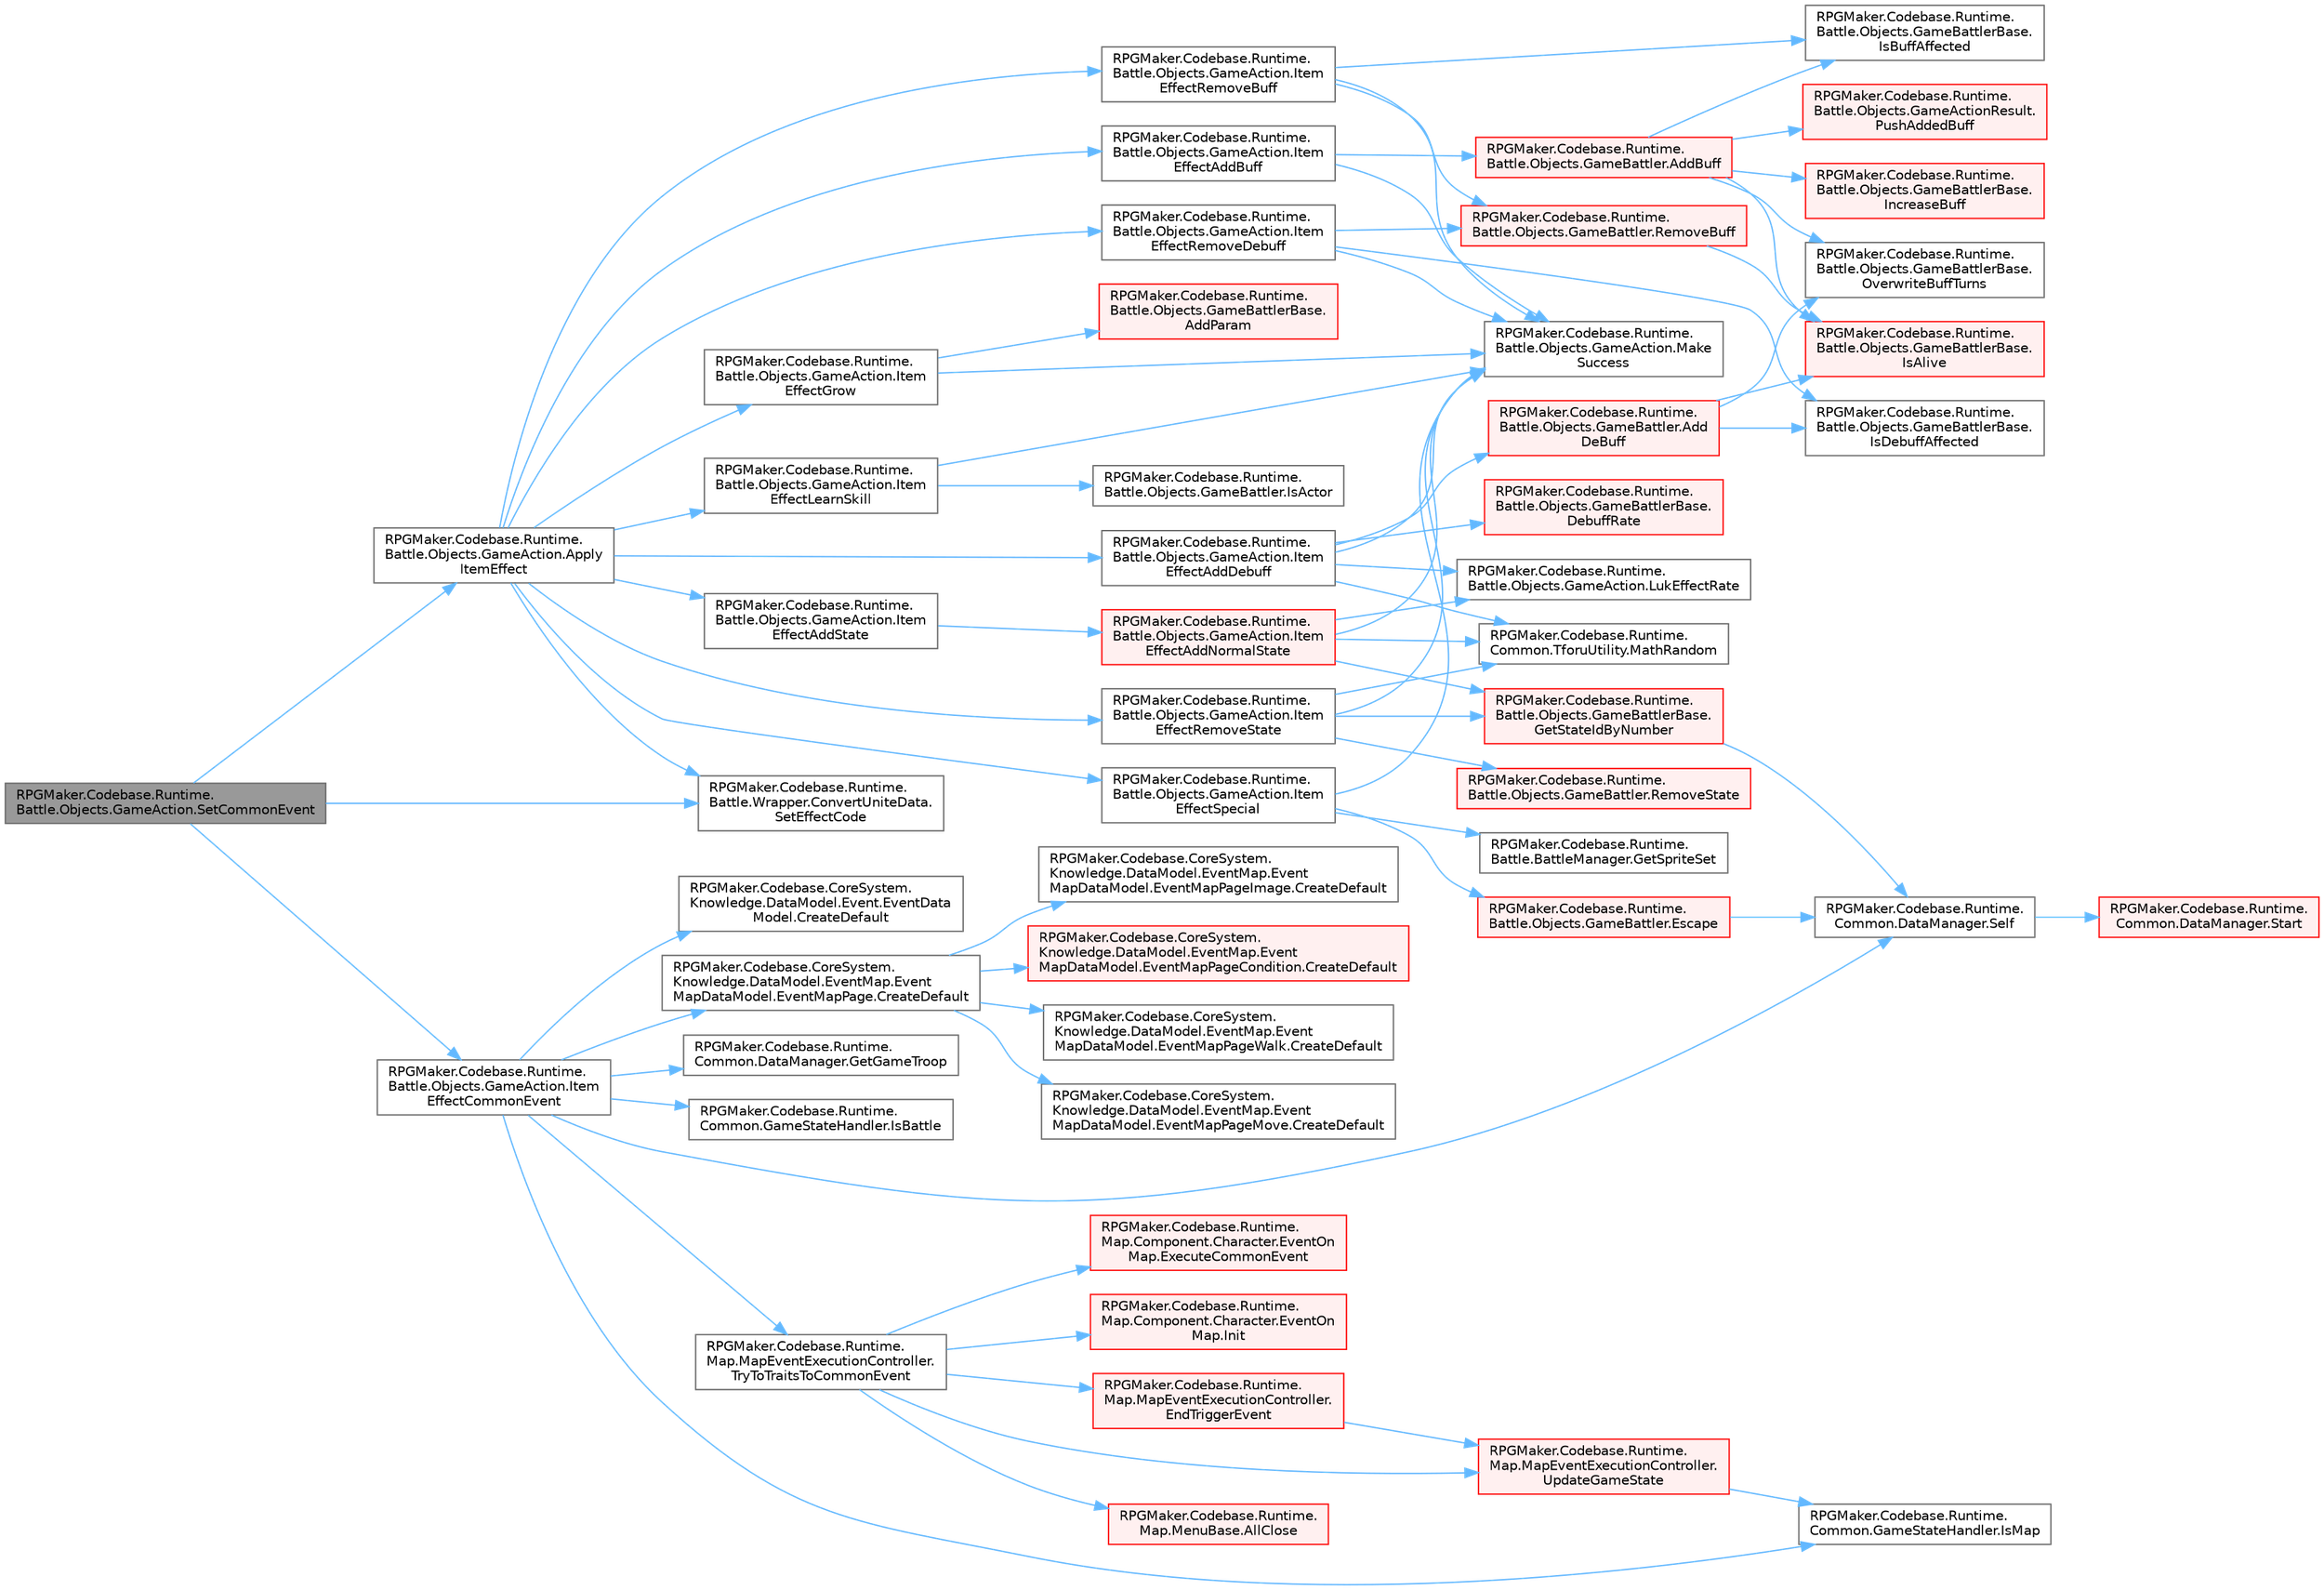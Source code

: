 digraph "RPGMaker.Codebase.Runtime.Battle.Objects.GameAction.SetCommonEvent"
{
 // LATEX_PDF_SIZE
  bgcolor="transparent";
  edge [fontname=Helvetica,fontsize=10,labelfontname=Helvetica,labelfontsize=10];
  node [fontname=Helvetica,fontsize=10,shape=box,height=0.2,width=0.4];
  rankdir="LR";
  Node1 [id="Node000001",label="RPGMaker.Codebase.Runtime.\lBattle.Objects.GameAction.SetCommonEvent",height=0.2,width=0.4,color="gray40", fillcolor="grey60", style="filled", fontcolor="black",tooltip="😁 コモンイベントが設定されている場合に、コモンイベントをキューに溜める"];
  Node1 -> Node2 [id="edge1_Node000001_Node000002",color="steelblue1",style="solid",tooltip=" "];
  Node2 [id="Node000002",label="RPGMaker.Codebase.Runtime.\lBattle.Objects.GameAction.Apply\lItemEffect",height=0.2,width=0.4,color="grey40", fillcolor="white", style="filled",URL="$db/d00/class_r_p_g_maker_1_1_codebase_1_1_runtime_1_1_battle_1_1_objects_1_1_game_action.html#a0e31f70949304a3bf1175ac19a030616",tooltip="😁 指定対象にエフェクトを適用"];
  Node2 -> Node3 [id="edge2_Node000002_Node000003",color="steelblue1",style="solid",tooltip=" "];
  Node3 [id="Node000003",label="RPGMaker.Codebase.Runtime.\lBattle.Objects.GameAction.Item\lEffectAddBuff",height=0.2,width=0.4,color="grey40", fillcolor="white", style="filled",URL="$db/d00/class_r_p_g_maker_1_1_codebase_1_1_runtime_1_1_battle_1_1_objects_1_1_game_action.html#a4df77b613c49006d914da5573ee7f4d5",tooltip="😁 指定対象に[強化]の[使用効果]を加える"];
  Node3 -> Node4 [id="edge3_Node000003_Node000004",color="steelblue1",style="solid",tooltip=" "];
  Node4 [id="Node000004",label="RPGMaker.Codebase.Runtime.\lBattle.Objects.GameBattler.AddBuff",height=0.2,width=0.4,color="red", fillcolor="#FFF0F0", style="filled",URL="$d6/de6/class_r_p_g_maker_1_1_codebase_1_1_runtime_1_1_battle_1_1_objects_1_1_game_battler.html#a46a4f6f463182320acb0e3741286fbfb",tooltip="😁 指定通常能力に指定ターン数の[強化]を追加"];
  Node4 -> Node5 [id="edge4_Node000004_Node000005",color="steelblue1",style="solid",tooltip=" "];
  Node5 [id="Node000005",label="RPGMaker.Codebase.Runtime.\lBattle.Objects.GameBattlerBase.\lIncreaseBuff",height=0.2,width=0.4,color="red", fillcolor="#FFF0F0", style="filled",URL="$d2/d70/class_r_p_g_maker_1_1_codebase_1_1_runtime_1_1_battle_1_1_objects_1_1_game_battler_base.html#af58ac88bfe58d0aa49c8d445ca11e846",tooltip="😁 指定通常能力を[強化]"];
  Node4 -> Node7 [id="edge5_Node000004_Node000007",color="steelblue1",style="solid",tooltip=" "];
  Node7 [id="Node000007",label="RPGMaker.Codebase.Runtime.\lBattle.Objects.GameBattlerBase.\lIsAlive",height=0.2,width=0.4,color="red", fillcolor="#FFF0F0", style="filled",URL="$d2/d70/class_r_p_g_maker_1_1_codebase_1_1_runtime_1_1_battle_1_1_objects_1_1_game_battler_base.html#ab0cfe0154c253bf8dbdd917e1b83ecea",tooltip="😁 生きているか"];
  Node4 -> Node12 [id="edge6_Node000004_Node000012",color="steelblue1",style="solid",tooltip=" "];
  Node12 [id="Node000012",label="RPGMaker.Codebase.Runtime.\lBattle.Objects.GameBattlerBase.\lIsBuffAffected",height=0.2,width=0.4,color="grey40", fillcolor="white", style="filled",URL="$d2/d70/class_r_p_g_maker_1_1_codebase_1_1_runtime_1_1_battle_1_1_objects_1_1_game_battler_base.html#a787e6a948b49221a760fe510816641f1",tooltip="😁 指定通常能力値に[強化]がかかっているか"];
  Node4 -> Node13 [id="edge7_Node000004_Node000013",color="steelblue1",style="solid",tooltip=" "];
  Node13 [id="Node000013",label="RPGMaker.Codebase.Runtime.\lBattle.Objects.GameBattlerBase.\lOverwriteBuffTurns",height=0.2,width=0.4,color="grey40", fillcolor="white", style="filled",URL="$d2/d70/class_r_p_g_maker_1_1_codebase_1_1_runtime_1_1_battle_1_1_objects_1_1_game_battler_base.html#a8148b8031e01caf3834077e86e61eb54",tooltip="😁 通常能力[強化]の有効ターンを追加"];
  Node4 -> Node14 [id="edge8_Node000004_Node000014",color="steelblue1",style="solid",tooltip=" "];
  Node14 [id="Node000014",label="RPGMaker.Codebase.Runtime.\lBattle.Objects.GameActionResult.\lPushAddedBuff",height=0.2,width=0.4,color="red", fillcolor="#FFF0F0", style="filled",URL="$db/d27/class_r_p_g_maker_1_1_codebase_1_1_runtime_1_1_battle_1_1_objects_1_1_game_action_result.html#ab2a13d485b6b014c5d25d46650dec853",tooltip="😁 指定された能力値の[強化]の付加を追加"];
  Node3 -> Node89 [id="edge9_Node000003_Node000089",color="steelblue1",style="solid",tooltip=" "];
  Node89 [id="Node000089",label="RPGMaker.Codebase.Runtime.\lBattle.Objects.GameAction.Make\lSuccess",height=0.2,width=0.4,color="grey40", fillcolor="white", style="filled",URL="$db/d00/class_r_p_g_maker_1_1_codebase_1_1_runtime_1_1_battle_1_1_objects_1_1_game_action.html#a0a00fa2532c3bf2b96b2ee096bb93507",tooltip="😁 行動結果用に指定対象の行動に成功したフラグを立てる"];
  Node2 -> Node90 [id="edge10_Node000002_Node000090",color="steelblue1",style="solid",tooltip=" "];
  Node90 [id="Node000090",label="RPGMaker.Codebase.Runtime.\lBattle.Objects.GameAction.Item\lEffectAddDebuff",height=0.2,width=0.4,color="grey40", fillcolor="white", style="filled",URL="$db/d00/class_r_p_g_maker_1_1_codebase_1_1_runtime_1_1_battle_1_1_objects_1_1_game_action.html#ae8c5a6cf681facd1b1bf2018e4d5f570",tooltip="😁 指定対象に[弱体]の[使用効果]を加える"];
  Node90 -> Node91 [id="edge11_Node000090_Node000091",color="steelblue1",style="solid",tooltip=" "];
  Node91 [id="Node000091",label="RPGMaker.Codebase.Runtime.\lBattle.Objects.GameBattler.Add\lDeBuff",height=0.2,width=0.4,color="red", fillcolor="#FFF0F0", style="filled",URL="$d6/de6/class_r_p_g_maker_1_1_codebase_1_1_runtime_1_1_battle_1_1_objects_1_1_game_battler.html#a4bf2426bec4fa47d818471e0b214f39b",tooltip="😁 指定通常能力に指定ターン数の[弱体]を追加"];
  Node91 -> Node7 [id="edge12_Node000091_Node000007",color="steelblue1",style="solid",tooltip=" "];
  Node91 -> Node94 [id="edge13_Node000091_Node000094",color="steelblue1",style="solid",tooltip=" "];
  Node94 [id="Node000094",label="RPGMaker.Codebase.Runtime.\lBattle.Objects.GameBattlerBase.\lIsDebuffAffected",height=0.2,width=0.4,color="grey40", fillcolor="white", style="filled",URL="$d2/d70/class_r_p_g_maker_1_1_codebase_1_1_runtime_1_1_battle_1_1_objects_1_1_game_battler_base.html#a67a20d6a3eba32a6dc696f00ec32cfb0",tooltip="😁 指定通常能力値が[弱体]されているか"];
  Node91 -> Node13 [id="edge14_Node000091_Node000013",color="steelblue1",style="solid",tooltip=" "];
  Node90 -> Node97 [id="edge15_Node000090_Node000097",color="steelblue1",style="solid",tooltip=" "];
  Node97 [id="Node000097",label="RPGMaker.Codebase.Runtime.\lBattle.Objects.GameBattlerBase.\lDebuffRate",height=0.2,width=0.4,color="red", fillcolor="#FFF0F0", style="filled",URL="$d2/d70/class_r_p_g_maker_1_1_codebase_1_1_runtime_1_1_battle_1_1_objects_1_1_game_battler_base.html#a3ca3d818787dd90b0100a6539fcc4362",tooltip="😁 指定した能力値に対する[耐性 - 弱体有効度] を返す"];
  Node90 -> Node100 [id="edge16_Node000090_Node000100",color="steelblue1",style="solid",tooltip=" "];
  Node100 [id="Node000100",label="RPGMaker.Codebase.Runtime.\lBattle.Objects.GameAction.LukEffectRate",height=0.2,width=0.4,color="grey40", fillcolor="white", style="filled",URL="$db/d00/class_r_p_g_maker_1_1_codebase_1_1_runtime_1_1_battle_1_1_objects_1_1_game_action.html#aa65d95c8be14809de625feb40f151666",tooltip="😁 指定対象の[幸運]の適用率を返す"];
  Node90 -> Node89 [id="edge17_Node000090_Node000089",color="steelblue1",style="solid",tooltip=" "];
  Node90 -> Node101 [id="edge18_Node000090_Node000101",color="steelblue1",style="solid",tooltip=" "];
  Node101 [id="Node000101",label="RPGMaker.Codebase.Runtime.\lCommon.TforuUtility.MathRandom",height=0.2,width=0.4,color="grey40", fillcolor="white", style="filled",URL="$df/d46/class_r_p_g_maker_1_1_codebase_1_1_runtime_1_1_common_1_1_tforu_utility.html#aebb86c7c9ea503cc6f682adcbc08fd24",tooltip="😁 数学乱数"];
  Node2 -> Node102 [id="edge19_Node000002_Node000102",color="steelblue1",style="solid",tooltip=" "];
  Node102 [id="Node000102",label="RPGMaker.Codebase.Runtime.\lBattle.Objects.GameAction.Item\lEffectAddState",height=0.2,width=0.4,color="grey40", fillcolor="white", style="filled",URL="$db/d00/class_r_p_g_maker_1_1_codebase_1_1_runtime_1_1_battle_1_1_objects_1_1_game_action.html#a30937435994c2aeb8de46e354b51d782",tooltip="😁 指定対象に[使用効果]を加える"];
  Node102 -> Node103 [id="edge20_Node000102_Node000103",color="steelblue1",style="solid",tooltip=" "];
  Node103 [id="Node000103",label="RPGMaker.Codebase.Runtime.\lBattle.Objects.GameAction.Item\lEffectAddNormalState",height=0.2,width=0.4,color="red", fillcolor="#FFF0F0", style="filled",URL="$db/d00/class_r_p_g_maker_1_1_codebase_1_1_runtime_1_1_battle_1_1_objects_1_1_game_action.html#ad361cd52daaea9b629f16db972b52a84",tooltip="😁 指定対象に通常の[使用効果]を加える"];
  Node103 -> Node104 [id="edge21_Node000103_Node000104",color="steelblue1",style="solid",tooltip=" "];
  Node104 [id="Node000104",label="RPGMaker.Codebase.Runtime.\lBattle.Objects.GameBattlerBase.\lGetStateIdByNumber",height=0.2,width=0.4,color="red", fillcolor="#FFF0F0", style="filled",URL="$d2/d70/class_r_p_g_maker_1_1_codebase_1_1_runtime_1_1_battle_1_1_objects_1_1_game_battler_base.html#a138ff285e4e6262e8c80f3714af17714",tooltip="😁 [Uniteで追加されたメソッド]"];
  Node104 -> Node34 [id="edge22_Node000104_Node000034",color="steelblue1",style="solid",tooltip=" "];
  Node34 [id="Node000034",label="RPGMaker.Codebase.Runtime.\lCommon.DataManager.Self",height=0.2,width=0.4,color="grey40", fillcolor="white", style="filled",URL="$d5/d08/class_r_p_g_maker_1_1_codebase_1_1_runtime_1_1_common_1_1_data_manager.html#a8f0a40fd71fe0a873d1905e106299934",tooltip="😁 自身"];
  Node34 -> Node35 [id="edge23_Node000034_Node000035",color="steelblue1",style="solid",tooltip=" "];
  Node35 [id="Node000035",label="RPGMaker.Codebase.Runtime.\lCommon.DataManager.Start",height=0.2,width=0.4,color="red", fillcolor="#FFF0F0", style="filled",URL="$d5/d08/class_r_p_g_maker_1_1_codebase_1_1_runtime_1_1_common_1_1_data_manager.html#ace8f5b29b336a071e6383ecdbe0f85c5",tooltip="😁 開始"];
  Node103 -> Node100 [id="edge24_Node000103_Node000100",color="steelblue1",style="solid",tooltip=" "];
  Node103 -> Node89 [id="edge25_Node000103_Node000089",color="steelblue1",style="solid",tooltip=" "];
  Node103 -> Node101 [id="edge26_Node000103_Node000101",color="steelblue1",style="solid",tooltip=" "];
  Node2 -> Node107 [id="edge27_Node000002_Node000107",color="steelblue1",style="solid",tooltip=" "];
  Node107 [id="Node000107",label="RPGMaker.Codebase.Runtime.\lBattle.Objects.GameAction.Item\lEffectGrow",height=0.2,width=0.4,color="grey40", fillcolor="white", style="filled",URL="$db/d00/class_r_p_g_maker_1_1_codebase_1_1_runtime_1_1_battle_1_1_objects_1_1_game_action.html#a254e2a43093f28080603e46ed8d2994c",tooltip="😁 指定対象に[成長]の[使用効果]を加える"];
  Node107 -> Node108 [id="edge28_Node000107_Node000108",color="steelblue1",style="solid",tooltip=" "];
  Node108 [id="Node000108",label="RPGMaker.Codebase.Runtime.\lBattle.Objects.GameBattlerBase.\lAddParam",height=0.2,width=0.4,color="red", fillcolor="#FFF0F0", style="filled",URL="$d2/d70/class_r_p_g_maker_1_1_codebase_1_1_runtime_1_1_battle_1_1_objects_1_1_game_battler_base.html#abdb8eb4639f616b3cc0bff26d2417021",tooltip="😁 指定能力に指定した値を追加"];
  Node107 -> Node89 [id="edge29_Node000107_Node000089",color="steelblue1",style="solid",tooltip=" "];
  Node2 -> Node109 [id="edge30_Node000002_Node000109",color="steelblue1",style="solid",tooltip=" "];
  Node109 [id="Node000109",label="RPGMaker.Codebase.Runtime.\lBattle.Objects.GameAction.Item\lEffectLearnSkill",height=0.2,width=0.4,color="grey40", fillcolor="white", style="filled",URL="$db/d00/class_r_p_g_maker_1_1_codebase_1_1_runtime_1_1_battle_1_1_objects_1_1_game_action.html#a37ddee0cd1790867fa362be62b3c13b5",tooltip="😁 指定対象に[スキル習得]の[使用効果]を加える"];
  Node109 -> Node110 [id="edge31_Node000109_Node000110",color="steelblue1",style="solid",tooltip=" "];
  Node110 [id="Node000110",label="RPGMaker.Codebase.Runtime.\lBattle.Objects.GameBattler.IsActor",height=0.2,width=0.4,color="grey40", fillcolor="white", style="filled",URL="$d6/de6/class_r_p_g_maker_1_1_codebase_1_1_runtime_1_1_battle_1_1_objects_1_1_game_battler.html#a17282726291bbdce1c500a051a53b0a3",tooltip="😁 [ＲＭユナイトで追加されたメソッド]"];
  Node109 -> Node89 [id="edge32_Node000109_Node000089",color="steelblue1",style="solid",tooltip=" "];
  Node2 -> Node111 [id="edge33_Node000002_Node000111",color="steelblue1",style="solid",tooltip=" "];
  Node111 [id="Node000111",label="RPGMaker.Codebase.Runtime.\lBattle.Objects.GameAction.Item\lEffectRemoveBuff",height=0.2,width=0.4,color="grey40", fillcolor="white", style="filled",URL="$db/d00/class_r_p_g_maker_1_1_codebase_1_1_runtime_1_1_battle_1_1_objects_1_1_game_action.html#a2cdbdac9b9aeb26cd865e38f6d4c6efa",tooltip="😁 指定対象に[強化の解除]の[使用効果]を加える"];
  Node111 -> Node12 [id="edge34_Node000111_Node000012",color="steelblue1",style="solid",tooltip=" "];
  Node111 -> Node89 [id="edge35_Node000111_Node000089",color="steelblue1",style="solid",tooltip=" "];
  Node111 -> Node112 [id="edge36_Node000111_Node000112",color="steelblue1",style="solid",tooltip=" "];
  Node112 [id="Node000112",label="RPGMaker.Codebase.Runtime.\lBattle.Objects.GameBattler.RemoveBuff",height=0.2,width=0.4,color="red", fillcolor="#FFF0F0", style="filled",URL="$d6/de6/class_r_p_g_maker_1_1_codebase_1_1_runtime_1_1_battle_1_1_objects_1_1_game_battler.html#a1a3260593962f41e2d76f900a5c7e02f",tooltip="😁 指定通常能力の[強化]を解除"];
  Node112 -> Node7 [id="edge37_Node000112_Node000007",color="steelblue1",style="solid",tooltip=" "];
  Node2 -> Node117 [id="edge38_Node000002_Node000117",color="steelblue1",style="solid",tooltip=" "];
  Node117 [id="Node000117",label="RPGMaker.Codebase.Runtime.\lBattle.Objects.GameAction.Item\lEffectRemoveDebuff",height=0.2,width=0.4,color="grey40", fillcolor="white", style="filled",URL="$db/d00/class_r_p_g_maker_1_1_codebase_1_1_runtime_1_1_battle_1_1_objects_1_1_game_action.html#a220d8eedc2bdfcf45fafb5a29377ab6b",tooltip="😁 指定対象に[弱体の解除]の[使用効果]を加える"];
  Node117 -> Node94 [id="edge39_Node000117_Node000094",color="steelblue1",style="solid",tooltip=" "];
  Node117 -> Node89 [id="edge40_Node000117_Node000089",color="steelblue1",style="solid",tooltip=" "];
  Node117 -> Node112 [id="edge41_Node000117_Node000112",color="steelblue1",style="solid",tooltip=" "];
  Node2 -> Node118 [id="edge42_Node000002_Node000118",color="steelblue1",style="solid",tooltip=" "];
  Node118 [id="Node000118",label="RPGMaker.Codebase.Runtime.\lBattle.Objects.GameAction.Item\lEffectRemoveState",height=0.2,width=0.4,color="grey40", fillcolor="white", style="filled",URL="$db/d00/class_r_p_g_maker_1_1_codebase_1_1_runtime_1_1_battle_1_1_objects_1_1_game_action.html#ad5da923e99b8879ecd4b18acd7625764",tooltip="😁 指定対象に[ステート解除]の[使用効果]を加える"];
  Node118 -> Node104 [id="edge43_Node000118_Node000104",color="steelblue1",style="solid",tooltip=" "];
  Node118 -> Node89 [id="edge44_Node000118_Node000089",color="steelblue1",style="solid",tooltip=" "];
  Node118 -> Node101 [id="edge45_Node000118_Node000101",color="steelblue1",style="solid",tooltip=" "];
  Node118 -> Node86 [id="edge46_Node000118_Node000086",color="steelblue1",style="solid",tooltip=" "];
  Node86 [id="Node000086",label="RPGMaker.Codebase.Runtime.\lBattle.Objects.GameBattler.RemoveState",height=0.2,width=0.4,color="red", fillcolor="#FFF0F0", style="filled",URL="$d6/de6/class_r_p_g_maker_1_1_codebase_1_1_runtime_1_1_battle_1_1_objects_1_1_game_battler.html#a3d73aefe7c91fabe827a27d354ff8b4b",tooltip="😁 指定ステートを解除"];
  Node2 -> Node119 [id="edge47_Node000002_Node000119",color="steelblue1",style="solid",tooltip=" "];
  Node119 [id="Node000119",label="RPGMaker.Codebase.Runtime.\lBattle.Objects.GameAction.Item\lEffectSpecial",height=0.2,width=0.4,color="grey40", fillcolor="white", style="filled",URL="$db/d00/class_r_p_g_maker_1_1_codebase_1_1_runtime_1_1_battle_1_1_objects_1_1_game_action.html#a1abf8d93aa3dce8219d1c1ab0c6f747c",tooltip="😁 指定対象に[特殊効果]の[使用効果]を加える"];
  Node119 -> Node120 [id="edge48_Node000119_Node000120",color="steelblue1",style="solid",tooltip=" "];
  Node120 [id="Node000120",label="RPGMaker.Codebase.Runtime.\lBattle.Objects.GameBattler.Escape",height=0.2,width=0.4,color="red", fillcolor="#FFF0F0", style="filled",URL="$d6/de6/class_r_p_g_maker_1_1_codebase_1_1_runtime_1_1_battle_1_1_objects_1_1_game_battler.html#a39c0f0b868040a5174f43d9749ad7124",tooltip="😁 戦闘から逃げる"];
  Node120 -> Node34 [id="edge49_Node000120_Node000034",color="steelblue1",style="solid",tooltip=" "];
  Node119 -> Node135 [id="edge50_Node000119_Node000135",color="steelblue1",style="solid",tooltip=" "];
  Node135 [id="Node000135",label="RPGMaker.Codebase.Runtime.\lBattle.BattleManager.GetSpriteSet",height=0.2,width=0.4,color="grey40", fillcolor="white", style="filled",URL="$d3/d0c/class_r_p_g_maker_1_1_codebase_1_1_runtime_1_1_battle_1_1_battle_manager.html#a5a0a0a616f2c38b99ec070404c099740",tooltip="😁 スプライトセットを取得"];
  Node119 -> Node89 [id="edge51_Node000119_Node000089",color="steelblue1",style="solid",tooltip=" "];
  Node2 -> Node136 [id="edge52_Node000002_Node000136",color="steelblue1",style="solid",tooltip=" "];
  Node136 [id="Node000136",label="RPGMaker.Codebase.Runtime.\lBattle.Wrapper.ConvertUniteData.\lSetEffectCode",height=0.2,width=0.4,color="grey40", fillcolor="white", style="filled",URL="$d9/d1f/class_r_p_g_maker_1_1_codebase_1_1_runtime_1_1_battle_1_1_wrapper_1_1_convert_unite_data.html#a0c00965085a307ec0f257abdc981163d",tooltip="😁 使用効果のコードを、UniteからMVに変換する"];
  Node1 -> Node137 [id="edge53_Node000001_Node000137",color="steelblue1",style="solid",tooltip=" "];
  Node137 [id="Node000137",label="RPGMaker.Codebase.Runtime.\lBattle.Objects.GameAction.Item\lEffectCommonEvent",height=0.2,width=0.4,color="grey40", fillcolor="white", style="filled",URL="$db/d00/class_r_p_g_maker_1_1_codebase_1_1_runtime_1_1_battle_1_1_objects_1_1_game_action.html#afd5fe4791ecb39ce9ba7a9829d2e89f1",tooltip="😁 指定対象に[コモンイベント]の[使用効果]を加える"];
  Node137 -> Node138 [id="edge54_Node000137_Node000138",color="steelblue1",style="solid",tooltip=" "];
  Node138 [id="Node000138",label="RPGMaker.Codebase.CoreSystem.\lKnowledge.DataModel.Event.EventData\lModel.CreateDefault",height=0.2,width=0.4,color="grey40", fillcolor="white", style="filled",URL="$d3/d9a/class_r_p_g_maker_1_1_codebase_1_1_core_system_1_1_knowledge_1_1_data_model_1_1_event_1_1_event_data_model.html#a00bce1f98201b79b9508549deba263b0",tooltip="😁 既定値作成"];
  Node137 -> Node139 [id="edge55_Node000137_Node000139",color="steelblue1",style="solid",tooltip=" "];
  Node139 [id="Node000139",label="RPGMaker.Codebase.CoreSystem.\lKnowledge.DataModel.EventMap.Event\lMapDataModel.EventMapPage.CreateDefault",height=0.2,width=0.4,color="grey40", fillcolor="white", style="filled",URL="$d0/dc9/class_r_p_g_maker_1_1_codebase_1_1_core_system_1_1_knowledge_1_1_data_model_1_1_event_map_1_1_ev4074a2826fab1f697690092b26346aba.html#a1e47a1e22117099f01eef42f6a85ee86",tooltip="😁 既定値作成"];
  Node139 -> Node140 [id="edge56_Node000139_Node000140",color="steelblue1",style="solid",tooltip=" "];
  Node140 [id="Node000140",label="RPGMaker.Codebase.CoreSystem.\lKnowledge.DataModel.EventMap.Event\lMapDataModel.EventMapPageImage.CreateDefault",height=0.2,width=0.4,color="grey40", fillcolor="white", style="filled",URL="$d9/d05/class_r_p_g_maker_1_1_codebase_1_1_core_system_1_1_knowledge_1_1_data_model_1_1_event_map_1_1_ev7db12359960cdaf68561f8b103ad5f07.html#a4cc21bb7f4e2a0652e5a56093aa8828d",tooltip="😁 既定値作成"];
  Node139 -> Node141 [id="edge57_Node000139_Node000141",color="steelblue1",style="solid",tooltip=" "];
  Node141 [id="Node000141",label="RPGMaker.Codebase.CoreSystem.\lKnowledge.DataModel.EventMap.Event\lMapDataModel.EventMapPageCondition.CreateDefault",height=0.2,width=0.4,color="red", fillcolor="#FFF0F0", style="filled",URL="$de/d40/class_r_p_g_maker_1_1_codebase_1_1_core_system_1_1_knowledge_1_1_data_model_1_1_event_map_1_1_evd7b50224391e8d20e08a425fb01e0fa4.html#ae52fbb35118baf07cdcaf3333bb34722",tooltip="😁 既定値作成"];
  Node139 -> Node149 [id="edge58_Node000139_Node000149",color="steelblue1",style="solid",tooltip=" "];
  Node149 [id="Node000149",label="RPGMaker.Codebase.CoreSystem.\lKnowledge.DataModel.EventMap.Event\lMapDataModel.EventMapPageWalk.CreateDefault",height=0.2,width=0.4,color="grey40", fillcolor="white", style="filled",URL="$dc/ddd/class_r_p_g_maker_1_1_codebase_1_1_core_system_1_1_knowledge_1_1_data_model_1_1_event_map_1_1_evb217cd0a31caa3e2bbfb2b611706cae8.html#a1c805724052e0a626251fe4785bf9770",tooltip="😁 既定値作成"];
  Node139 -> Node150 [id="edge59_Node000139_Node000150",color="steelblue1",style="solid",tooltip=" "];
  Node150 [id="Node000150",label="RPGMaker.Codebase.CoreSystem.\lKnowledge.DataModel.EventMap.Event\lMapDataModel.EventMapPageMove.CreateDefault",height=0.2,width=0.4,color="grey40", fillcolor="white", style="filled",URL="$d9/d39/class_r_p_g_maker_1_1_codebase_1_1_core_system_1_1_knowledge_1_1_data_model_1_1_event_map_1_1_ev174d6bf36c381dbac903390d7d5ea735.html#aa7c339f80cec1b5312e2e7f502ddc764",tooltip="😁 既定値作成"];
  Node137 -> Node151 [id="edge60_Node000137_Node000151",color="steelblue1",style="solid",tooltip=" "];
  Node151 [id="Node000151",label="RPGMaker.Codebase.Runtime.\lCommon.DataManager.GetGameTroop",height=0.2,width=0.4,color="grey40", fillcolor="white", style="filled",URL="$d5/d08/class_r_p_g_maker_1_1_codebase_1_1_runtime_1_1_common_1_1_data_manager.html#a56d452c7dcdd02511b8999a3cdde268a",tooltip="😁 部隊取得"];
  Node137 -> Node78 [id="edge61_Node000137_Node000078",color="steelblue1",style="solid",tooltip=" "];
  Node78 [id="Node000078",label="RPGMaker.Codebase.Runtime.\lCommon.GameStateHandler.IsBattle",height=0.2,width=0.4,color="grey40", fillcolor="white", style="filled",URL="$de/d2c/class_r_p_g_maker_1_1_codebase_1_1_runtime_1_1_common_1_1_game_state_handler.html#ad21ee0055358ca67238c33be028d2d7b",tooltip="😁 現在の状態がBATTLEまたは、BATTLE_EVENTかどうかを返却する"];
  Node137 -> Node79 [id="edge62_Node000137_Node000079",color="steelblue1",style="solid",tooltip=" "];
  Node79 [id="Node000079",label="RPGMaker.Codebase.Runtime.\lCommon.GameStateHandler.IsMap",height=0.2,width=0.4,color="grey40", fillcolor="white", style="filled",URL="$de/d2c/class_r_p_g_maker_1_1_codebase_1_1_runtime_1_1_common_1_1_game_state_handler.html#a7c991ccb2c203b5ffc816c6c82f8768d",tooltip="😁 現在の状態がMAP、MENU、EVENTかどうかを返却する"];
  Node137 -> Node34 [id="edge63_Node000137_Node000034",color="steelblue1",style="solid",tooltip=" "];
  Node137 -> Node152 [id="edge64_Node000137_Node000152",color="steelblue1",style="solid",tooltip=" "];
  Node152 [id="Node000152",label="RPGMaker.Codebase.Runtime.\lMap.MapEventExecutionController.\lTryToTraitsToCommonEvent",height=0.2,width=0.4,color="grey40", fillcolor="white", style="filled",URL="$db/d6c/class_r_p_g_maker_1_1_codebase_1_1_runtime_1_1_map_1_1_map_event_execution_controller.html#a2d3d5a99334df4144df89340990fd7d8",tooltip="スキルやアイテムに使用効果でコモンイベントが付与された場合に実行する"];
  Node152 -> Node153 [id="edge65_Node000152_Node000153",color="steelblue1",style="solid",tooltip=" "];
  Node153 [id="Node000153",label="RPGMaker.Codebase.Runtime.\lMap.MenuBase.AllClose",height=0.2,width=0.4,color="red", fillcolor="#FFF0F0", style="filled",URL="$d4/d87/class_r_p_g_maker_1_1_codebase_1_1_runtime_1_1_map_1_1_menu_base.html#a06f193d8cc6ab88f3eaa740f98d48204",tooltip="メニューを全て閉じる"];
  Node152 -> Node186 [id="edge66_Node000152_Node000186",color="steelblue1",style="solid",tooltip=" "];
  Node186 [id="Node000186",label="RPGMaker.Codebase.Runtime.\lMap.MapEventExecutionController.\lEndTriggerEvent",height=0.2,width=0.4,color="red", fillcolor="#FFF0F0", style="filled",URL="$db/d6c/class_r_p_g_maker_1_1_codebase_1_1_runtime_1_1_map_1_1_map_event_execution_controller.html#a4b5ffa4de63aa68e836c9d4c7e542309",tooltip="接触またはアクションキーでの実行の終了時処理"];
  Node186 -> Node195 [id="edge67_Node000186_Node000195",color="steelblue1",style="solid",tooltip=" "];
  Node195 [id="Node000195",label="RPGMaker.Codebase.Runtime.\lMap.MapEventExecutionController.\lUpdateGameState",height=0.2,width=0.4,color="red", fillcolor="#FFF0F0", style="filled",URL="$db/d6c/class_r_p_g_maker_1_1_codebase_1_1_runtime_1_1_map_1_1_map_event_execution_controller.html#a60213aa742bdf8cf0ac32e7ffa6a1158",tooltip="ゲームの状態を更新する"];
  Node195 -> Node79 [id="edge68_Node000195_Node000079",color="steelblue1",style="solid",tooltip=" "];
  Node152 -> Node196 [id="edge69_Node000152_Node000196",color="steelblue1",style="solid",tooltip=" "];
  Node196 [id="Node000196",label="RPGMaker.Codebase.Runtime.\lMap.Component.Character.EventOn\lMap.ExecuteCommonEvent",height=0.2,width=0.4,color="red", fillcolor="#FFF0F0", style="filled",URL="$da/d39/class_r_p_g_maker_1_1_codebase_1_1_runtime_1_1_map_1_1_component_1_1_character_1_1_event_on_map.html#aa2d88906a35b6d7378c3946127590e9a",tooltip="イベント実行処理"];
  Node152 -> Node200 [id="edge70_Node000152_Node000200",color="steelblue1",style="solid",tooltip=" "];
  Node200 [id="Node000200",label="RPGMaker.Codebase.Runtime.\lMap.Component.Character.EventOn\lMap.Init",height=0.2,width=0.4,color="red", fillcolor="#FFF0F0", style="filled",URL="$da/d39/class_r_p_g_maker_1_1_codebase_1_1_runtime_1_1_map_1_1_component_1_1_character_1_1_event_on_map.html#a761d1bccb412210b736ee1924584be0b",tooltip="初期化処理"];
  Node152 -> Node195 [id="edge71_Node000152_Node000195",color="steelblue1",style="solid",tooltip=" "];
  Node1 -> Node136 [id="edge72_Node000001_Node000136",color="steelblue1",style="solid",tooltip=" "];
}
